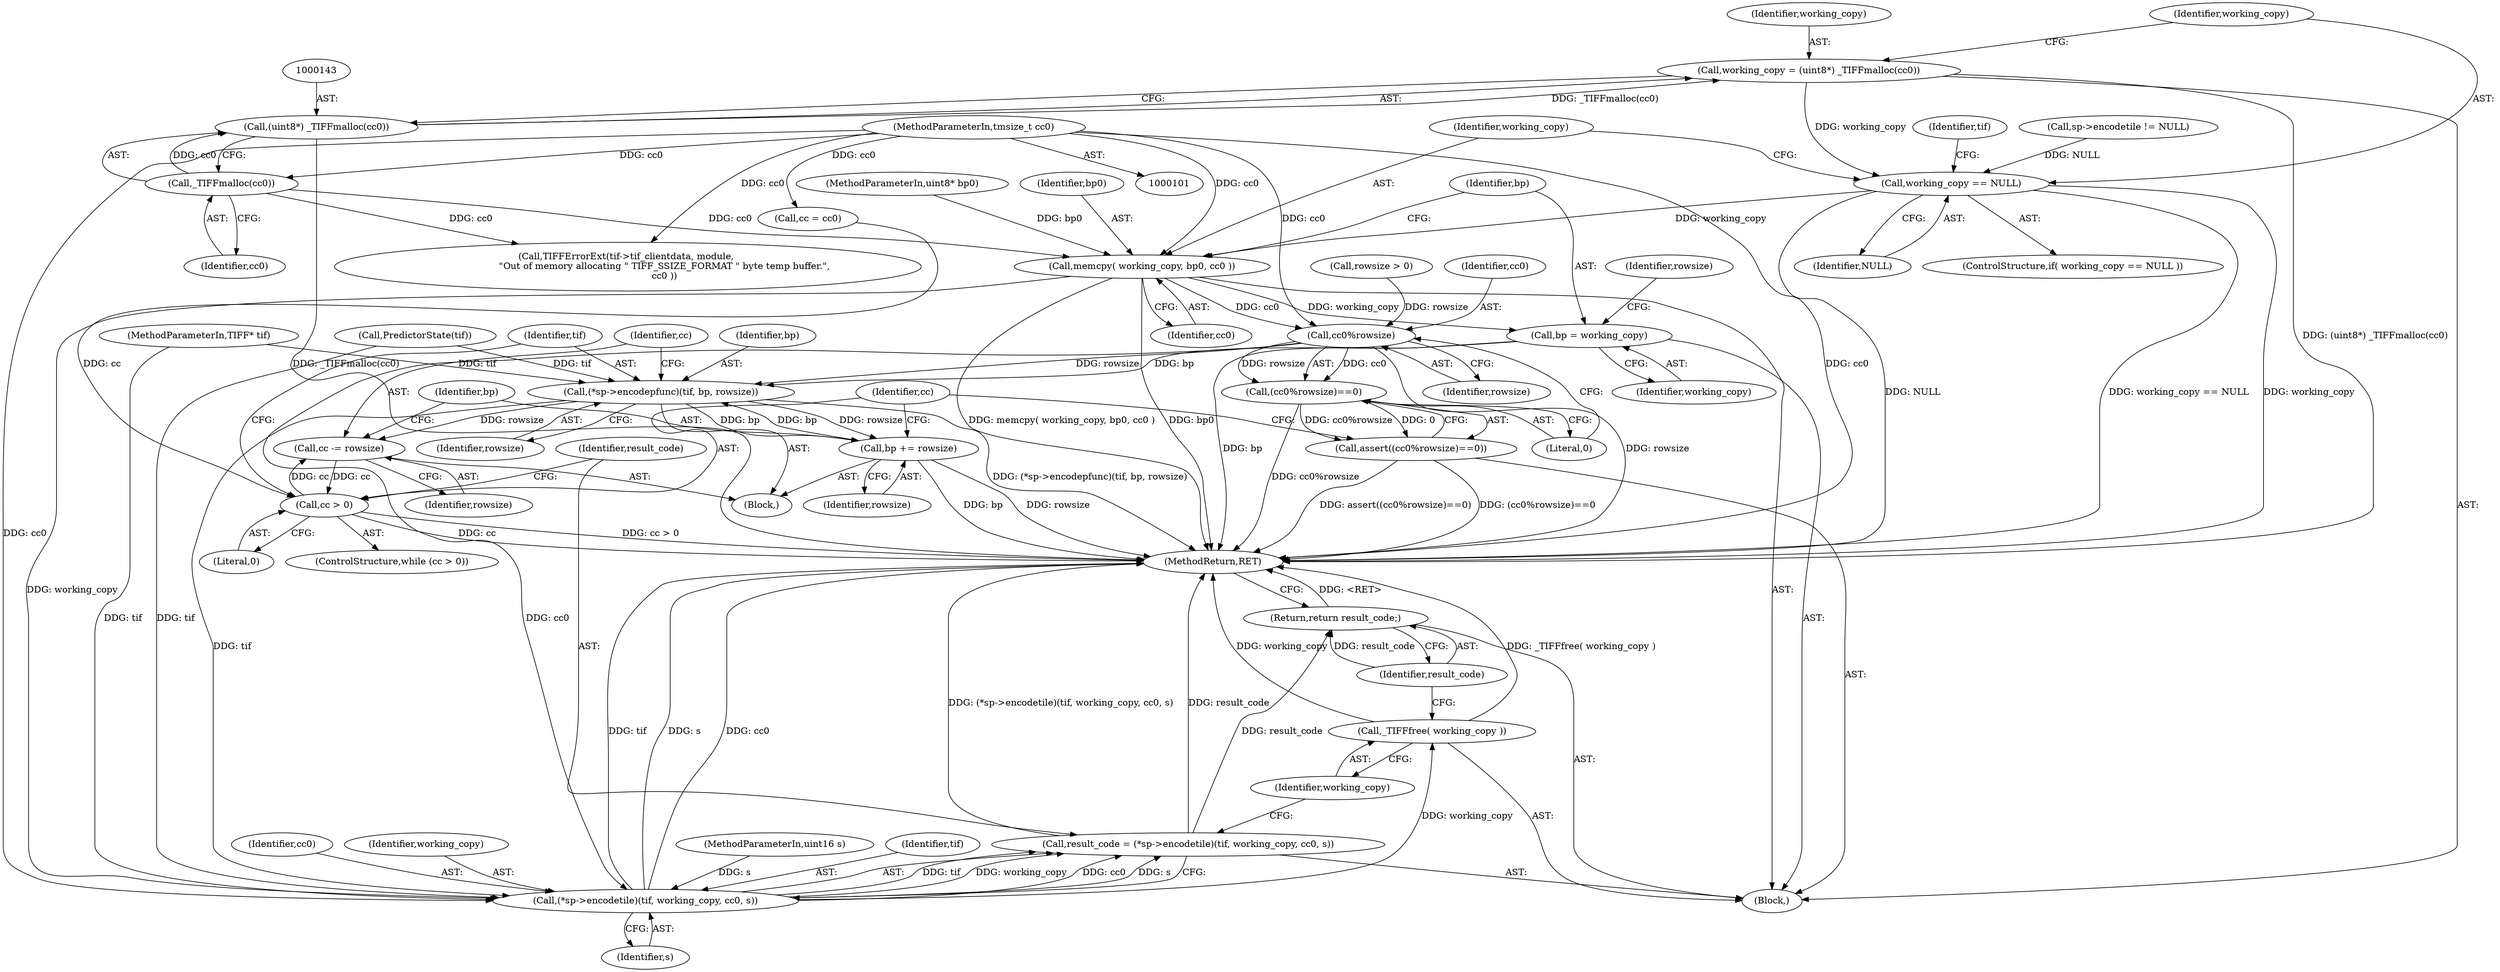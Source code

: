 digraph "1_libtiff_3ca657a8793dd011bf869695d72ad31c779c3cc1_2@API" {
"1000140" [label="(Call,working_copy = (uint8*) _TIFFmalloc(cc0))"];
"1000142" [label="(Call,(uint8*) _TIFFmalloc(cc0))"];
"1000144" [label="(Call,_TIFFmalloc(cc0))"];
"1000104" [label="(MethodParameterIn,tmsize_t cc0)"];
"1000147" [label="(Call,working_copy == NULL)"];
"1000160" [label="(Call,memcpy( working_copy, bp0, cc0 ))"];
"1000164" [label="(Call,bp = working_copy)"];
"1000187" [label="(Call,(*sp->encodepfunc)(tif, bp, rowsize))"];
"1000191" [label="(Call,cc -= rowsize)"];
"1000183" [label="(Call,cc > 0)"];
"1000194" [label="(Call,bp += rowsize)"];
"1000199" [label="(Call,(*sp->encodetile)(tif, working_copy, cc0, s))"];
"1000197" [label="(Call,result_code = (*sp->encodetile)(tif, working_copy, cc0, s))"];
"1000206" [label="(Return,return result_code;)"];
"1000204" [label="(Call,_TIFFfree( working_copy ))"];
"1000178" [label="(Call,cc0%rowsize)"];
"1000177" [label="(Call,(cc0%rowsize)==0)"];
"1000176" [label="(Call,assert((cc0%rowsize)==0))"];
"1000182" [label="(ControlStructure,while (cc > 0))"];
"1000166" [label="(Identifier,working_copy)"];
"1000197" [label="(Call,result_code = (*sp->encodetile)(tif, working_copy, cc0, s))"];
"1000188" [label="(Identifier,tif)"];
"1000198" [label="(Identifier,result_code)"];
"1000196" [label="(Identifier,rowsize)"];
"1000151" [label="(Call,TIFFErrorExt(tif->tif_clientdata, module, \n                         \"Out of memory allocating \" TIFF_SSIZE_FORMAT \" byte temp buffer.\",\n                         cc0 ))"];
"1000186" [label="(Block,)"];
"1000191" [label="(Call,cc -= rowsize)"];
"1000177" [label="(Call,(cc0%rowsize)==0)"];
"1000194" [label="(Call,bp += rowsize)"];
"1000180" [label="(Identifier,rowsize)"];
"1000205" [label="(Identifier,working_copy)"];
"1000206" [label="(Return,return result_code;)"];
"1000104" [label="(MethodParameterIn,tmsize_t cc0)"];
"1000141" [label="(Identifier,working_copy)"];
"1000204" [label="(Call,_TIFFfree( working_copy ))"];
"1000140" [label="(Call,working_copy = (uint8*) _TIFFmalloc(cc0))"];
"1000165" [label="(Identifier,bp)"];
"1000189" [label="(Identifier,bp)"];
"1000190" [label="(Identifier,rowsize)"];
"1000161" [label="(Identifier,working_copy)"];
"1000142" [label="(Call,(uint8*) _TIFFmalloc(cc0))"];
"1000164" [label="(Call,bp = working_copy)"];
"1000118" [label="(Call,cc = cc0)"];
"1000184" [label="(Identifier,cc)"];
"1000148" [label="(Identifier,working_copy)"];
"1000160" [label="(Call,memcpy( working_copy, bp0, cc0 ))"];
"1000147" [label="(Call,working_copy == NULL)"];
"1000135" [label="(Call,sp->encodetile != NULL)"];
"1000203" [label="(Identifier,s)"];
"1000200" [label="(Identifier,tif)"];
"1000146" [label="(ControlStructure,if( working_copy == NULL ))"];
"1000183" [label="(Call,cc > 0)"];
"1000178" [label="(Call,cc0%rowsize)"];
"1000153" [label="(Identifier,tif)"];
"1000207" [label="(Identifier,result_code)"];
"1000187" [label="(Call,(*sp->encodepfunc)(tif, bp, rowsize))"];
"1000162" [label="(Identifier,bp0)"];
"1000168" [label="(Identifier,rowsize)"];
"1000103" [label="(MethodParameterIn,uint8* bp0)"];
"1000163" [label="(Identifier,cc0)"];
"1000106" [label="(Block,)"];
"1000102" [label="(MethodParameterIn,TIFF* tif)"];
"1000202" [label="(Identifier,cc0)"];
"1000149" [label="(Identifier,NULL)"];
"1000195" [label="(Identifier,bp)"];
"1000201" [label="(Identifier,working_copy)"];
"1000179" [label="(Identifier,cc0)"];
"1000176" [label="(Call,assert((cc0%rowsize)==0))"];
"1000192" [label="(Identifier,cc)"];
"1000114" [label="(Call,PredictorState(tif))"];
"1000145" [label="(Identifier,cc0)"];
"1000173" [label="(Call,rowsize > 0)"];
"1000105" [label="(MethodParameterIn,uint16 s)"];
"1000208" [label="(MethodReturn,RET)"];
"1000199" [label="(Call,(*sp->encodetile)(tif, working_copy, cc0, s))"];
"1000193" [label="(Identifier,rowsize)"];
"1000185" [label="(Literal,0)"];
"1000181" [label="(Literal,0)"];
"1000144" [label="(Call,_TIFFmalloc(cc0))"];
"1000140" -> "1000106"  [label="AST: "];
"1000140" -> "1000142"  [label="CFG: "];
"1000141" -> "1000140"  [label="AST: "];
"1000142" -> "1000140"  [label="AST: "];
"1000148" -> "1000140"  [label="CFG: "];
"1000140" -> "1000208"  [label="DDG: (uint8*) _TIFFmalloc(cc0)"];
"1000142" -> "1000140"  [label="DDG: _TIFFmalloc(cc0)"];
"1000140" -> "1000147"  [label="DDG: working_copy"];
"1000142" -> "1000144"  [label="CFG: "];
"1000143" -> "1000142"  [label="AST: "];
"1000144" -> "1000142"  [label="AST: "];
"1000142" -> "1000208"  [label="DDG: _TIFFmalloc(cc0)"];
"1000144" -> "1000142"  [label="DDG: cc0"];
"1000144" -> "1000145"  [label="CFG: "];
"1000145" -> "1000144"  [label="AST: "];
"1000104" -> "1000144"  [label="DDG: cc0"];
"1000144" -> "1000151"  [label="DDG: cc0"];
"1000144" -> "1000160"  [label="DDG: cc0"];
"1000104" -> "1000101"  [label="AST: "];
"1000104" -> "1000208"  [label="DDG: cc0"];
"1000104" -> "1000118"  [label="DDG: cc0"];
"1000104" -> "1000151"  [label="DDG: cc0"];
"1000104" -> "1000160"  [label="DDG: cc0"];
"1000104" -> "1000178"  [label="DDG: cc0"];
"1000104" -> "1000199"  [label="DDG: cc0"];
"1000147" -> "1000146"  [label="AST: "];
"1000147" -> "1000149"  [label="CFG: "];
"1000148" -> "1000147"  [label="AST: "];
"1000149" -> "1000147"  [label="AST: "];
"1000153" -> "1000147"  [label="CFG: "];
"1000161" -> "1000147"  [label="CFG: "];
"1000147" -> "1000208"  [label="DDG: NULL"];
"1000147" -> "1000208"  [label="DDG: working_copy"];
"1000147" -> "1000208"  [label="DDG: working_copy == NULL"];
"1000135" -> "1000147"  [label="DDG: NULL"];
"1000147" -> "1000160"  [label="DDG: working_copy"];
"1000160" -> "1000106"  [label="AST: "];
"1000160" -> "1000163"  [label="CFG: "];
"1000161" -> "1000160"  [label="AST: "];
"1000162" -> "1000160"  [label="AST: "];
"1000163" -> "1000160"  [label="AST: "];
"1000165" -> "1000160"  [label="CFG: "];
"1000160" -> "1000208"  [label="DDG: memcpy( working_copy, bp0, cc0 )"];
"1000160" -> "1000208"  [label="DDG: bp0"];
"1000103" -> "1000160"  [label="DDG: bp0"];
"1000160" -> "1000164"  [label="DDG: working_copy"];
"1000160" -> "1000178"  [label="DDG: cc0"];
"1000160" -> "1000199"  [label="DDG: working_copy"];
"1000164" -> "1000106"  [label="AST: "];
"1000164" -> "1000166"  [label="CFG: "];
"1000165" -> "1000164"  [label="AST: "];
"1000166" -> "1000164"  [label="AST: "];
"1000168" -> "1000164"  [label="CFG: "];
"1000164" -> "1000208"  [label="DDG: bp"];
"1000164" -> "1000187"  [label="DDG: bp"];
"1000187" -> "1000186"  [label="AST: "];
"1000187" -> "1000190"  [label="CFG: "];
"1000188" -> "1000187"  [label="AST: "];
"1000189" -> "1000187"  [label="AST: "];
"1000190" -> "1000187"  [label="AST: "];
"1000192" -> "1000187"  [label="CFG: "];
"1000187" -> "1000208"  [label="DDG: (*sp->encodepfunc)(tif, bp, rowsize)"];
"1000114" -> "1000187"  [label="DDG: tif"];
"1000102" -> "1000187"  [label="DDG: tif"];
"1000194" -> "1000187"  [label="DDG: bp"];
"1000178" -> "1000187"  [label="DDG: rowsize"];
"1000187" -> "1000191"  [label="DDG: rowsize"];
"1000187" -> "1000194"  [label="DDG: rowsize"];
"1000187" -> "1000194"  [label="DDG: bp"];
"1000187" -> "1000199"  [label="DDG: tif"];
"1000191" -> "1000186"  [label="AST: "];
"1000191" -> "1000193"  [label="CFG: "];
"1000192" -> "1000191"  [label="AST: "];
"1000193" -> "1000191"  [label="AST: "];
"1000195" -> "1000191"  [label="CFG: "];
"1000191" -> "1000183"  [label="DDG: cc"];
"1000183" -> "1000191"  [label="DDG: cc"];
"1000183" -> "1000182"  [label="AST: "];
"1000183" -> "1000185"  [label="CFG: "];
"1000184" -> "1000183"  [label="AST: "];
"1000185" -> "1000183"  [label="AST: "];
"1000188" -> "1000183"  [label="CFG: "];
"1000198" -> "1000183"  [label="CFG: "];
"1000183" -> "1000208"  [label="DDG: cc"];
"1000183" -> "1000208"  [label="DDG: cc > 0"];
"1000118" -> "1000183"  [label="DDG: cc"];
"1000194" -> "1000186"  [label="AST: "];
"1000194" -> "1000196"  [label="CFG: "];
"1000195" -> "1000194"  [label="AST: "];
"1000196" -> "1000194"  [label="AST: "];
"1000184" -> "1000194"  [label="CFG: "];
"1000194" -> "1000208"  [label="DDG: bp"];
"1000194" -> "1000208"  [label="DDG: rowsize"];
"1000199" -> "1000197"  [label="AST: "];
"1000199" -> "1000203"  [label="CFG: "];
"1000200" -> "1000199"  [label="AST: "];
"1000201" -> "1000199"  [label="AST: "];
"1000202" -> "1000199"  [label="AST: "];
"1000203" -> "1000199"  [label="AST: "];
"1000197" -> "1000199"  [label="CFG: "];
"1000199" -> "1000208"  [label="DDG: tif"];
"1000199" -> "1000208"  [label="DDG: s"];
"1000199" -> "1000208"  [label="DDG: cc0"];
"1000199" -> "1000197"  [label="DDG: tif"];
"1000199" -> "1000197"  [label="DDG: working_copy"];
"1000199" -> "1000197"  [label="DDG: cc0"];
"1000199" -> "1000197"  [label="DDG: s"];
"1000114" -> "1000199"  [label="DDG: tif"];
"1000102" -> "1000199"  [label="DDG: tif"];
"1000178" -> "1000199"  [label="DDG: cc0"];
"1000105" -> "1000199"  [label="DDG: s"];
"1000199" -> "1000204"  [label="DDG: working_copy"];
"1000197" -> "1000106"  [label="AST: "];
"1000198" -> "1000197"  [label="AST: "];
"1000205" -> "1000197"  [label="CFG: "];
"1000197" -> "1000208"  [label="DDG: (*sp->encodetile)(tif, working_copy, cc0, s)"];
"1000197" -> "1000208"  [label="DDG: result_code"];
"1000197" -> "1000206"  [label="DDG: result_code"];
"1000206" -> "1000106"  [label="AST: "];
"1000206" -> "1000207"  [label="CFG: "];
"1000207" -> "1000206"  [label="AST: "];
"1000208" -> "1000206"  [label="CFG: "];
"1000206" -> "1000208"  [label="DDG: <RET>"];
"1000207" -> "1000206"  [label="DDG: result_code"];
"1000204" -> "1000106"  [label="AST: "];
"1000204" -> "1000205"  [label="CFG: "];
"1000205" -> "1000204"  [label="AST: "];
"1000207" -> "1000204"  [label="CFG: "];
"1000204" -> "1000208"  [label="DDG: working_copy"];
"1000204" -> "1000208"  [label="DDG: _TIFFfree( working_copy )"];
"1000178" -> "1000177"  [label="AST: "];
"1000178" -> "1000180"  [label="CFG: "];
"1000179" -> "1000178"  [label="AST: "];
"1000180" -> "1000178"  [label="AST: "];
"1000181" -> "1000178"  [label="CFG: "];
"1000178" -> "1000208"  [label="DDG: rowsize"];
"1000178" -> "1000177"  [label="DDG: cc0"];
"1000178" -> "1000177"  [label="DDG: rowsize"];
"1000173" -> "1000178"  [label="DDG: rowsize"];
"1000177" -> "1000176"  [label="AST: "];
"1000177" -> "1000181"  [label="CFG: "];
"1000181" -> "1000177"  [label="AST: "];
"1000176" -> "1000177"  [label="CFG: "];
"1000177" -> "1000208"  [label="DDG: cc0%rowsize"];
"1000177" -> "1000176"  [label="DDG: cc0%rowsize"];
"1000177" -> "1000176"  [label="DDG: 0"];
"1000176" -> "1000106"  [label="AST: "];
"1000184" -> "1000176"  [label="CFG: "];
"1000176" -> "1000208"  [label="DDG: (cc0%rowsize)==0"];
"1000176" -> "1000208"  [label="DDG: assert((cc0%rowsize)==0)"];
}
